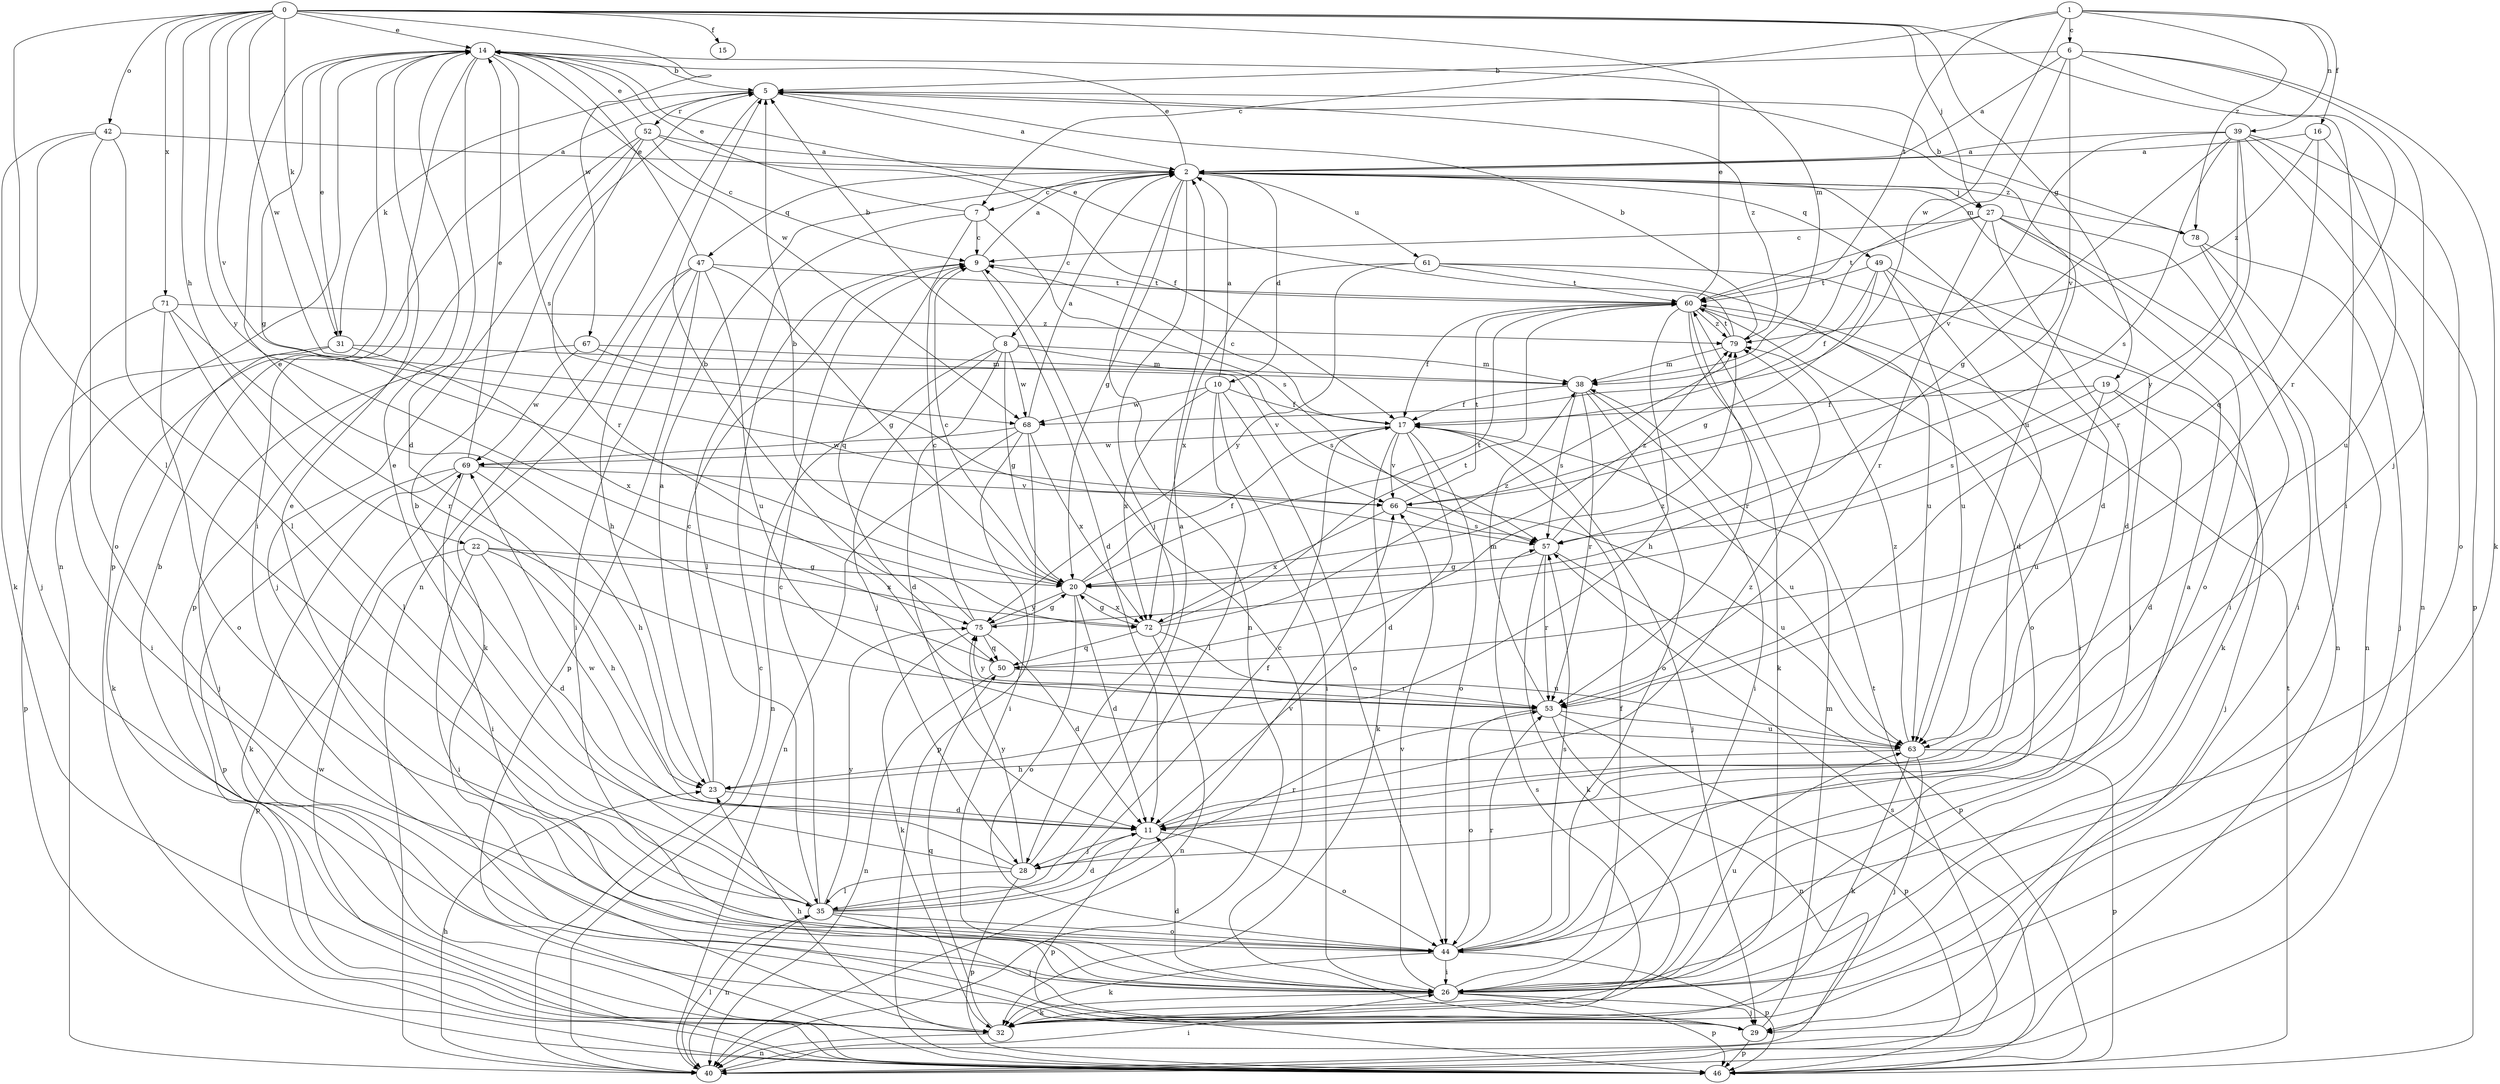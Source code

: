strict digraph  {
0;
1;
2;
5;
6;
7;
8;
9;
10;
11;
14;
15;
16;
17;
19;
20;
22;
23;
26;
27;
28;
29;
31;
32;
35;
38;
39;
40;
42;
44;
46;
47;
49;
50;
52;
53;
57;
60;
61;
63;
66;
67;
68;
69;
71;
72;
75;
78;
79;
0 -> 14  [label=e];
0 -> 15  [label=f];
0 -> 19  [label=g];
0 -> 22  [label=h];
0 -> 26  [label=i];
0 -> 27  [label=j];
0 -> 31  [label=k];
0 -> 35  [label=l];
0 -> 38  [label=m];
0 -> 42  [label=o];
0 -> 66  [label=v];
0 -> 67  [label=w];
0 -> 68  [label=w];
0 -> 71  [label=x];
0 -> 75  [label=y];
1 -> 6  [label=c];
1 -> 7  [label=c];
1 -> 16  [label=f];
1 -> 39  [label=n];
1 -> 60  [label=t];
1 -> 68  [label=w];
1 -> 78  [label=z];
2 -> 7  [label=c];
2 -> 8  [label=c];
2 -> 10  [label=d];
2 -> 11  [label=d];
2 -> 14  [label=e];
2 -> 20  [label=g];
2 -> 27  [label=j];
2 -> 28  [label=j];
2 -> 40  [label=n];
2 -> 47  [label=q];
2 -> 49  [label=q];
2 -> 61  [label=u];
2 -> 78  [label=z];
5 -> 2  [label=a];
5 -> 31  [label=k];
5 -> 40  [label=n];
5 -> 52  [label=r];
5 -> 63  [label=u];
5 -> 79  [label=z];
6 -> 2  [label=a];
6 -> 5  [label=b];
6 -> 28  [label=j];
6 -> 32  [label=k];
6 -> 38  [label=m];
6 -> 53  [label=r];
6 -> 66  [label=v];
7 -> 9  [label=c];
7 -> 14  [label=e];
7 -> 35  [label=l];
7 -> 50  [label=q];
7 -> 57  [label=s];
8 -> 5  [label=b];
8 -> 11  [label=d];
8 -> 20  [label=g];
8 -> 28  [label=j];
8 -> 38  [label=m];
8 -> 40  [label=n];
8 -> 57  [label=s];
8 -> 68  [label=w];
9 -> 2  [label=a];
9 -> 11  [label=d];
9 -> 60  [label=t];
10 -> 2  [label=a];
10 -> 17  [label=f];
10 -> 26  [label=i];
10 -> 35  [label=l];
10 -> 44  [label=o];
10 -> 68  [label=w];
10 -> 72  [label=x];
11 -> 28  [label=j];
11 -> 44  [label=o];
11 -> 46  [label=p];
11 -> 79  [label=z];
14 -> 5  [label=b];
14 -> 11  [label=d];
14 -> 20  [label=g];
14 -> 26  [label=i];
14 -> 40  [label=n];
14 -> 46  [label=p];
14 -> 57  [label=s];
14 -> 68  [label=w];
16 -> 2  [label=a];
16 -> 50  [label=q];
16 -> 63  [label=u];
16 -> 79  [label=z];
17 -> 9  [label=c];
17 -> 11  [label=d];
17 -> 29  [label=j];
17 -> 32  [label=k];
17 -> 44  [label=o];
17 -> 63  [label=u];
17 -> 66  [label=v];
17 -> 69  [label=w];
19 -> 11  [label=d];
19 -> 17  [label=f];
19 -> 29  [label=j];
19 -> 57  [label=s];
19 -> 63  [label=u];
20 -> 5  [label=b];
20 -> 9  [label=c];
20 -> 11  [label=d];
20 -> 17  [label=f];
20 -> 44  [label=o];
20 -> 60  [label=t];
20 -> 72  [label=x];
20 -> 75  [label=y];
22 -> 11  [label=d];
22 -> 20  [label=g];
22 -> 23  [label=h];
22 -> 26  [label=i];
22 -> 46  [label=p];
22 -> 72  [label=x];
23 -> 2  [label=a];
23 -> 9  [label=c];
23 -> 11  [label=d];
26 -> 2  [label=a];
26 -> 11  [label=d];
26 -> 17  [label=f];
26 -> 29  [label=j];
26 -> 32  [label=k];
26 -> 46  [label=p];
26 -> 63  [label=u];
26 -> 66  [label=v];
27 -> 9  [label=c];
27 -> 11  [label=d];
27 -> 26  [label=i];
27 -> 40  [label=n];
27 -> 44  [label=o];
27 -> 53  [label=r];
27 -> 60  [label=t];
28 -> 2  [label=a];
28 -> 14  [label=e];
28 -> 35  [label=l];
28 -> 46  [label=p];
28 -> 53  [label=r];
28 -> 69  [label=w];
28 -> 75  [label=y];
29 -> 9  [label=c];
29 -> 38  [label=m];
29 -> 46  [label=p];
31 -> 14  [label=e];
31 -> 32  [label=k];
31 -> 38  [label=m];
31 -> 46  [label=p];
31 -> 72  [label=x];
32 -> 5  [label=b];
32 -> 23  [label=h];
32 -> 40  [label=n];
32 -> 50  [label=q];
32 -> 57  [label=s];
35 -> 5  [label=b];
35 -> 9  [label=c];
35 -> 11  [label=d];
35 -> 17  [label=f];
35 -> 29  [label=j];
35 -> 40  [label=n];
35 -> 44  [label=o];
35 -> 66  [label=v];
35 -> 75  [label=y];
38 -> 17  [label=f];
38 -> 26  [label=i];
38 -> 44  [label=o];
38 -> 53  [label=r];
38 -> 57  [label=s];
39 -> 2  [label=a];
39 -> 20  [label=g];
39 -> 40  [label=n];
39 -> 44  [label=o];
39 -> 46  [label=p];
39 -> 53  [label=r];
39 -> 57  [label=s];
39 -> 66  [label=v];
39 -> 75  [label=y];
40 -> 9  [label=c];
40 -> 23  [label=h];
40 -> 26  [label=i];
40 -> 35  [label=l];
40 -> 60  [label=t];
42 -> 2  [label=a];
42 -> 29  [label=j];
42 -> 32  [label=k];
42 -> 35  [label=l];
42 -> 44  [label=o];
44 -> 14  [label=e];
44 -> 26  [label=i];
44 -> 32  [label=k];
44 -> 46  [label=p];
44 -> 53  [label=r];
44 -> 57  [label=s];
46 -> 57  [label=s];
46 -> 60  [label=t];
46 -> 69  [label=w];
47 -> 14  [label=e];
47 -> 20  [label=g];
47 -> 23  [label=h];
47 -> 26  [label=i];
47 -> 32  [label=k];
47 -> 46  [label=p];
47 -> 60  [label=t];
47 -> 63  [label=u];
49 -> 11  [label=d];
49 -> 17  [label=f];
49 -> 20  [label=g];
49 -> 32  [label=k];
49 -> 60  [label=t];
49 -> 63  [label=u];
50 -> 14  [label=e];
50 -> 40  [label=n];
50 -> 53  [label=r];
50 -> 79  [label=z];
52 -> 2  [label=a];
52 -> 9  [label=c];
52 -> 14  [label=e];
52 -> 17  [label=f];
52 -> 29  [label=j];
52 -> 46  [label=p];
52 -> 53  [label=r];
53 -> 38  [label=m];
53 -> 40  [label=n];
53 -> 44  [label=o];
53 -> 46  [label=p];
53 -> 63  [label=u];
53 -> 75  [label=y];
57 -> 20  [label=g];
57 -> 32  [label=k];
57 -> 46  [label=p];
57 -> 53  [label=r];
57 -> 79  [label=z];
60 -> 14  [label=e];
60 -> 17  [label=f];
60 -> 23  [label=h];
60 -> 26  [label=i];
60 -> 32  [label=k];
60 -> 44  [label=o];
60 -> 53  [label=r];
60 -> 79  [label=z];
61 -> 26  [label=i];
61 -> 60  [label=t];
61 -> 63  [label=u];
61 -> 72  [label=x];
61 -> 75  [label=y];
63 -> 23  [label=h];
63 -> 29  [label=j];
63 -> 32  [label=k];
63 -> 46  [label=p];
63 -> 79  [label=z];
66 -> 57  [label=s];
66 -> 60  [label=t];
66 -> 63  [label=u];
66 -> 72  [label=x];
67 -> 29  [label=j];
67 -> 38  [label=m];
67 -> 66  [label=v];
67 -> 69  [label=w];
68 -> 2  [label=a];
68 -> 26  [label=i];
68 -> 40  [label=n];
68 -> 46  [label=p];
68 -> 69  [label=w];
68 -> 72  [label=x];
69 -> 14  [label=e];
69 -> 23  [label=h];
69 -> 26  [label=i];
69 -> 32  [label=k];
69 -> 46  [label=p];
69 -> 66  [label=v];
71 -> 26  [label=i];
71 -> 35  [label=l];
71 -> 44  [label=o];
71 -> 53  [label=r];
71 -> 79  [label=z];
72 -> 20  [label=g];
72 -> 40  [label=n];
72 -> 50  [label=q];
72 -> 60  [label=t];
72 -> 63  [label=u];
72 -> 79  [label=z];
75 -> 5  [label=b];
75 -> 9  [label=c];
75 -> 11  [label=d];
75 -> 20  [label=g];
75 -> 32  [label=k];
75 -> 50  [label=q];
78 -> 5  [label=b];
78 -> 26  [label=i];
78 -> 29  [label=j];
78 -> 40  [label=n];
79 -> 5  [label=b];
79 -> 14  [label=e];
79 -> 38  [label=m];
79 -> 60  [label=t];
}
